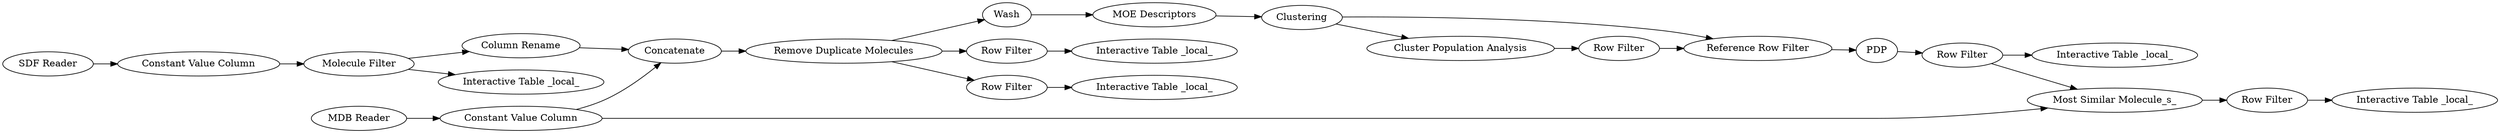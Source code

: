 digraph {
	20 -> 21
	21 -> 23
	9 -> 14
	7 -> 8
	4 -> 5
	8 -> 9
	23 -> 24
	21 -> 22
	26 -> 3
	18 -> 19
	14 -> 15
	17 -> 18
	10 -> 12
	5 -> 7
	9 -> 11
	15 -> 16
	11 -> 13
	24 -> 25
	3 -> 23
	3 -> 8
	16 -> 19
	27 -> 4
	19 -> 20
	5 -> 6
	9 -> 10
	16 -> 17
	27 [label="SDF Reader"]
	7 [label="Column Rename"]
	9 [label="Remove Duplicate Molecules"]
	18 [label="Row Filter"]
	21 [label="Row Filter"]
	26 [label="MDB Reader"]
	8 [label=Concatenate]
	17 [label="Cluster Population Analysis"]
	3 [label="Constant Value Column"]
	19 [label="Reference Row Filter"]
	24 [label="Row Filter"]
	6 [label="Interactive Table _local_"]
	15 [label="MOE Descriptors"]
	25 [label="Interactive Table _local_"]
	12 [label="Interactive Table _local_"]
	10 [label="Row Filter"]
	16 [label=Clustering]
	22 [label="Interactive Table _local_"]
	23 [label="Most Similar Molecule_s_"]
	4 [label="Constant Value Column"]
	11 [label="Row Filter"]
	14 [label=Wash]
	5 [label="Molecule Filter"]
	13 [label="Interactive Table _local_"]
	20 [label=PDP]
	rankdir=LR
}
